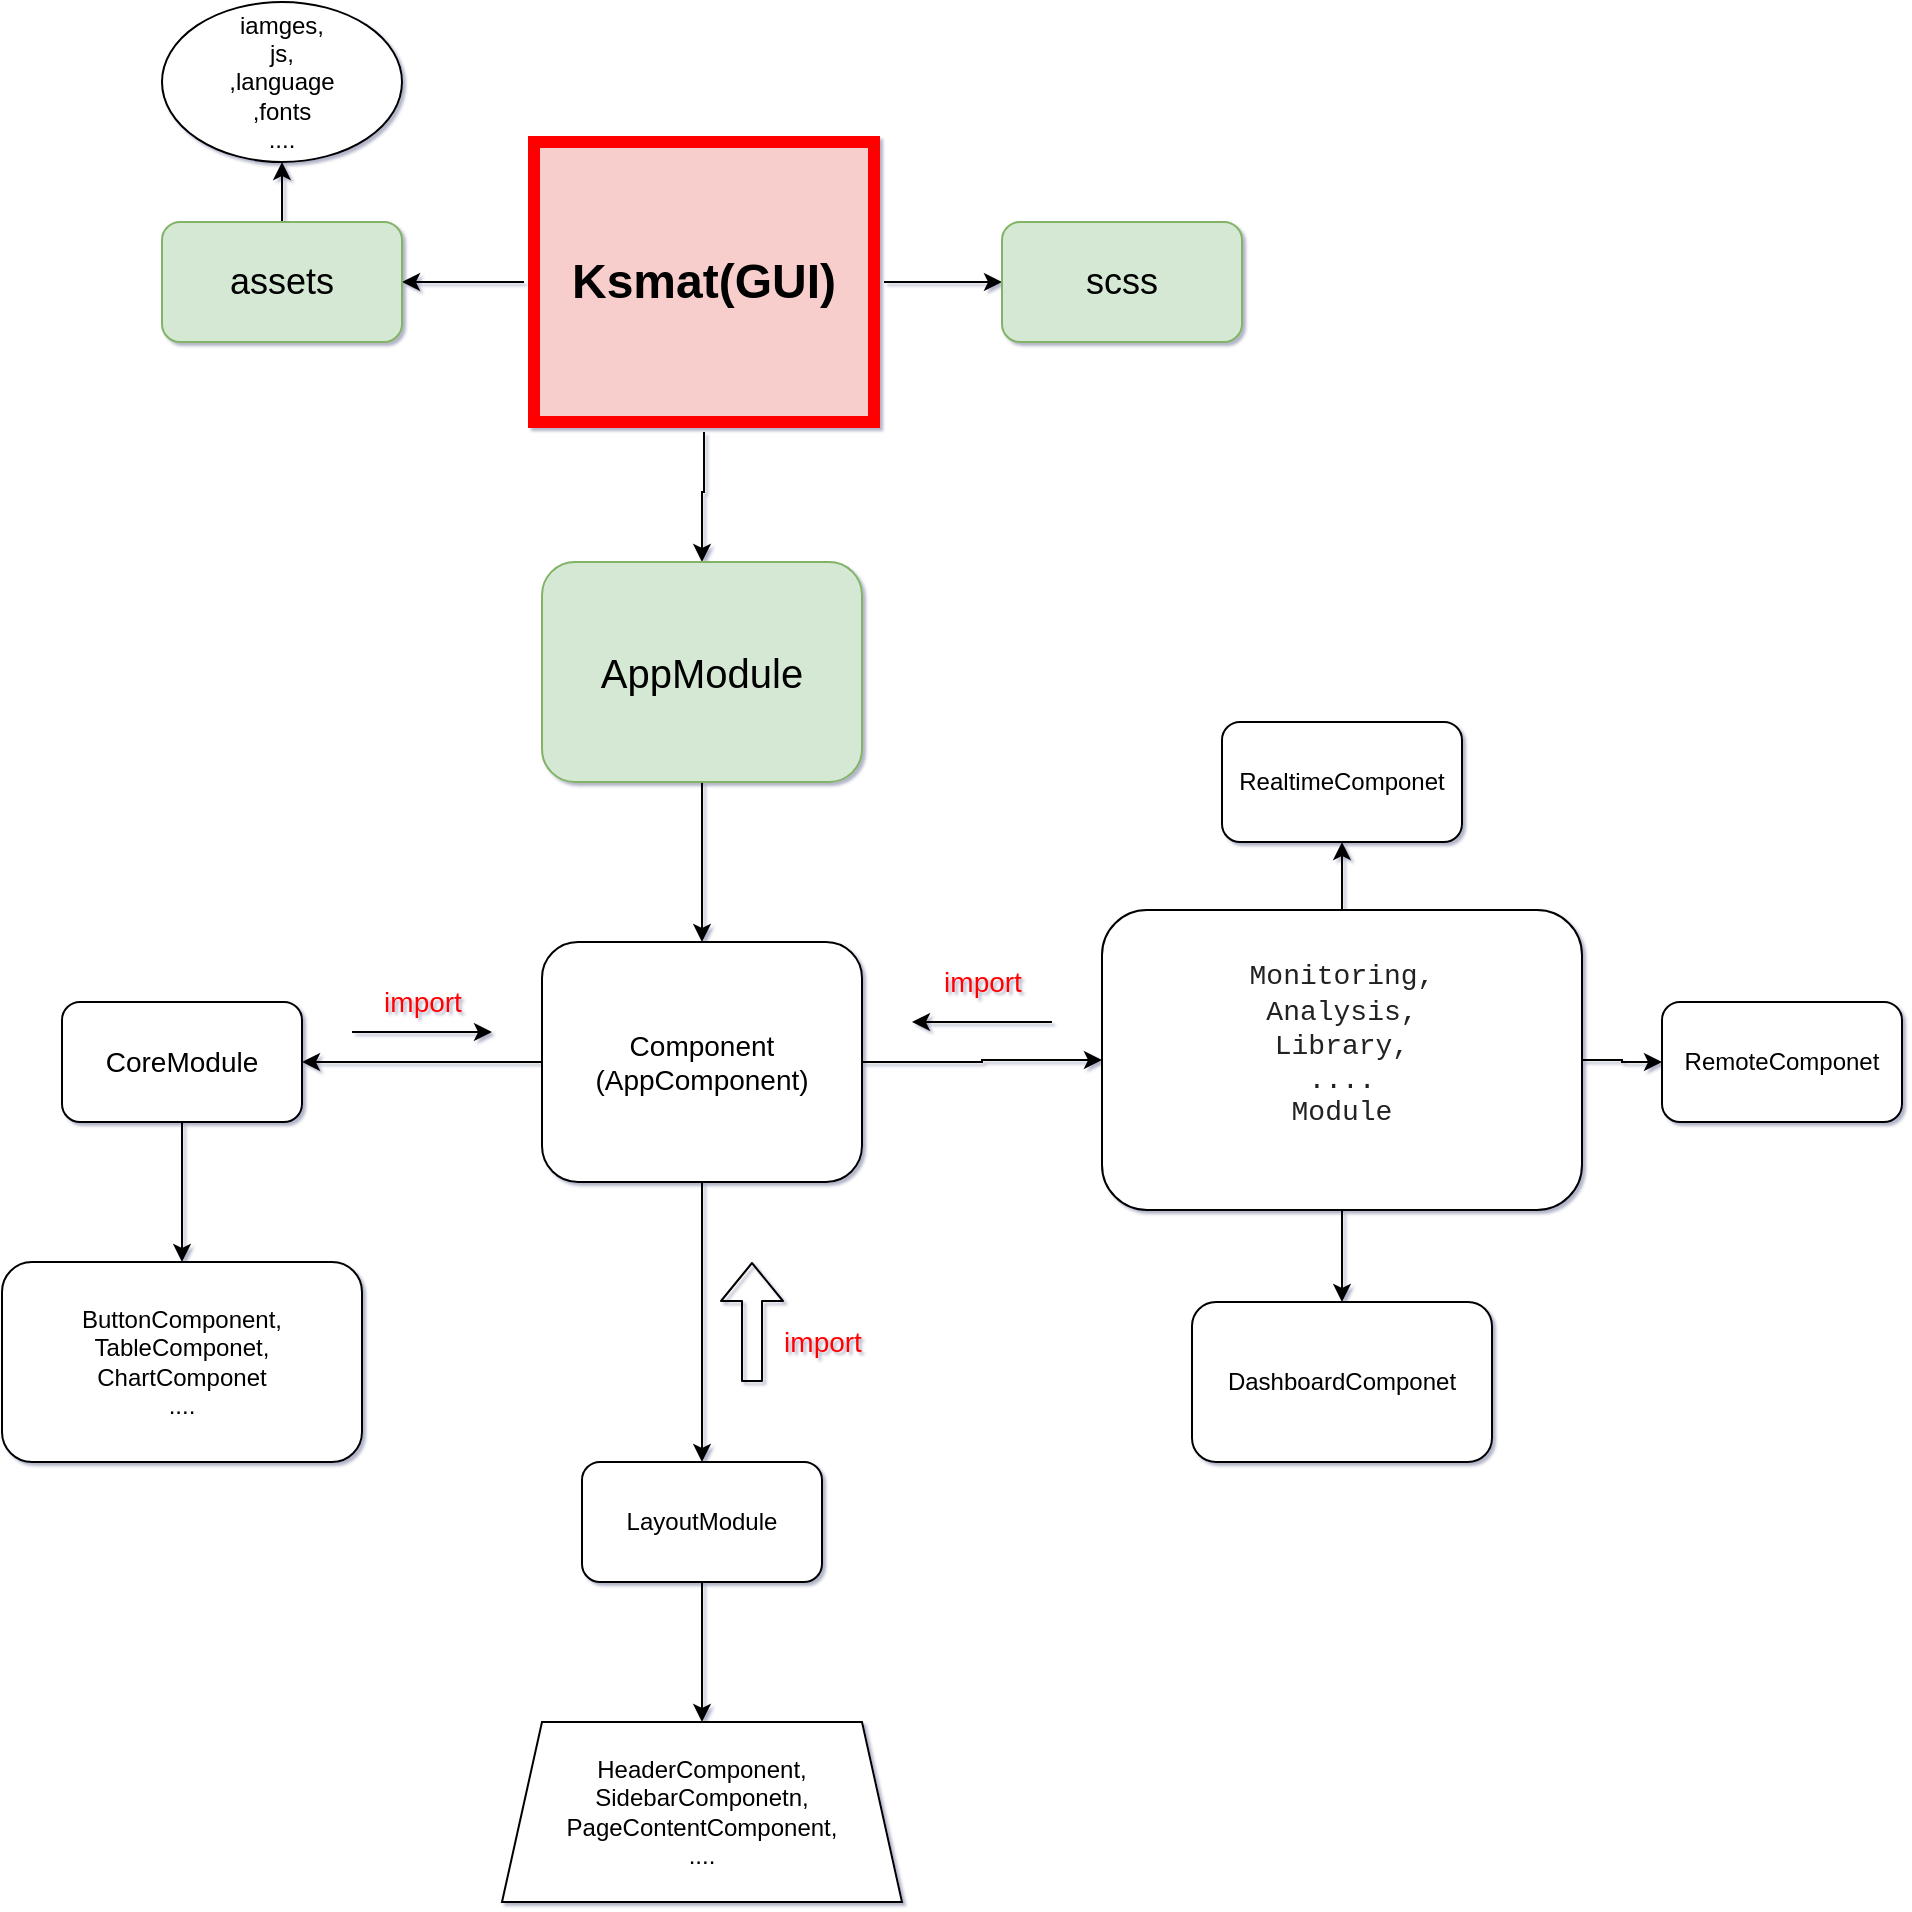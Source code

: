 <mxfile version="14.5.1" type="github"><diagram id="_mAN-hOwhisoGnZAezT8" name="Page-1"><mxGraphModel dx="2031" dy="2189" grid="1" gridSize="10" guides="0" tooltips="1" connect="1" arrows="1" fold="1" page="1" pageScale="1" pageWidth="850" pageHeight="1100" background="none" math="0" shadow="1"><root><mxCell id="0"/><mxCell id="1" parent="0"/><mxCell id="lqyu58ub1_GLLZI9142Z-4" value="" style="edgeStyle=orthogonalEdgeStyle;rounded=0;orthogonalLoop=1;jettySize=auto;html=1;" edge="1" parent="1" source="lqyu58ub1_GLLZI9142Z-1" target="lqyu58ub1_GLLZI9142Z-2"><mxGeometry relative="1" as="geometry"/></mxCell><mxCell id="lqyu58ub1_GLLZI9142Z-9" value="" style="edgeStyle=orthogonalEdgeStyle;rounded=0;orthogonalLoop=1;jettySize=auto;html=1;" edge="1" parent="1" source="lqyu58ub1_GLLZI9142Z-1" target="lqyu58ub1_GLLZI9142Z-5"><mxGeometry relative="1" as="geometry"/></mxCell><mxCell id="lqyu58ub1_GLLZI9142Z-12" value="" style="edgeStyle=orthogonalEdgeStyle;rounded=0;orthogonalLoop=1;jettySize=auto;html=1;" edge="1" parent="1" source="lqyu58ub1_GLLZI9142Z-1" target="lqyu58ub1_GLLZI9142Z-11"><mxGeometry relative="1" as="geometry"/></mxCell><mxCell id="lqyu58ub1_GLLZI9142Z-1" value="&lt;b&gt;&lt;font style=&quot;font-size: 24px&quot;&gt;Ksmat(GUI)&lt;/font&gt;&lt;/b&gt;" style="rounded=0;whiteSpace=wrap;html=1;strokeWidth=6;perimeterSpacing=5;fillColor=#f8cecc;strokeColor=#FF0000;" vertex="1" parent="1"><mxGeometry x="761" y="-980" width="170" height="140" as="geometry"/></mxCell><mxCell id="lqyu58ub1_GLLZI9142Z-35" value="" style="edgeStyle=orthogonalEdgeStyle;rounded=0;orthogonalLoop=1;jettySize=auto;html=1;" edge="1" parent="1" source="lqyu58ub1_GLLZI9142Z-2" target="lqyu58ub1_GLLZI9142Z-34"><mxGeometry relative="1" as="geometry"/></mxCell><mxCell id="lqyu58ub1_GLLZI9142Z-2" value="&lt;font style=&quot;font-size: 20px&quot;&gt;AppModule&lt;/font&gt;" style="rounded=1;whiteSpace=wrap;html=1;fillColor=#d5e8d4;strokeColor=#82b366;" vertex="1" parent="1"><mxGeometry x="765" y="-770" width="160" height="110" as="geometry"/></mxCell><mxCell id="lqyu58ub1_GLLZI9142Z-14" value="" style="edgeStyle=orthogonalEdgeStyle;rounded=0;orthogonalLoop=1;jettySize=auto;html=1;" edge="1" parent="1" source="lqyu58ub1_GLLZI9142Z-5" target="lqyu58ub1_GLLZI9142Z-13"><mxGeometry relative="1" as="geometry"/></mxCell><mxCell id="lqyu58ub1_GLLZI9142Z-5" value="&lt;font style=&quot;font-size: 18px&quot;&gt;assets&lt;/font&gt;" style="rounded=1;whiteSpace=wrap;html=1;fillColor=#d5e8d4;strokeColor=#82b366;" vertex="1" parent="1"><mxGeometry x="575" y="-940" width="120" height="60" as="geometry"/></mxCell><mxCell id="lqyu58ub1_GLLZI9142Z-11" value="&lt;font style=&quot;font-size: 18px&quot;&gt;scss&lt;/font&gt;" style="rounded=1;whiteSpace=wrap;html=1;fillColor=#d5e8d4;strokeColor=#82b366;" vertex="1" parent="1"><mxGeometry x="995" y="-940" width="120" height="60" as="geometry"/></mxCell><mxCell id="lqyu58ub1_GLLZI9142Z-13" value="iamges,&lt;br&gt;js,&lt;br&gt;,language&lt;br&gt;,fonts&lt;br&gt;...." style="ellipse;whiteSpace=wrap;html=1;rounded=1;" vertex="1" parent="1"><mxGeometry x="575" y="-1050" width="120" height="80" as="geometry"/></mxCell><mxCell id="lqyu58ub1_GLLZI9142Z-31" value="&lt;font color=&quot;#ff0000&quot; style=&quot;font-size: 14px&quot;&gt;import&lt;/font&gt;" style="text;html=1;align=center;verticalAlign=middle;resizable=0;points=[];autosize=1;" vertex="1" parent="1"><mxGeometry x="960" y="-570" width="50" height="20" as="geometry"/></mxCell><mxCell id="lqyu58ub1_GLLZI9142Z-37" value="" style="edgeStyle=orthogonalEdgeStyle;rounded=0;orthogonalLoop=1;jettySize=auto;html=1;" edge="1" parent="1" source="lqyu58ub1_GLLZI9142Z-34" target="lqyu58ub1_GLLZI9142Z-36"><mxGeometry relative="1" as="geometry"/></mxCell><mxCell id="lqyu58ub1_GLLZI9142Z-39" value="" style="edgeStyle=orthogonalEdgeStyle;rounded=0;orthogonalLoop=1;jettySize=auto;html=1;" edge="1" parent="1" source="lqyu58ub1_GLLZI9142Z-34" target="lqyu58ub1_GLLZI9142Z-38"><mxGeometry relative="1" as="geometry"/></mxCell><mxCell id="lqyu58ub1_GLLZI9142Z-41" value="" style="edgeStyle=orthogonalEdgeStyle;rounded=0;orthogonalLoop=1;jettySize=auto;html=1;" edge="1" parent="1" source="lqyu58ub1_GLLZI9142Z-34" target="lqyu58ub1_GLLZI9142Z-40"><mxGeometry relative="1" as="geometry"/></mxCell><mxCell id="lqyu58ub1_GLLZI9142Z-34" value="&lt;font style=&quot;font-size: 14px&quot;&gt;Component&lt;br&gt;(AppComponent)&lt;/font&gt;" style="whiteSpace=wrap;html=1;rounded=1;" vertex="1" parent="1"><mxGeometry x="765" y="-580" width="160" height="120" as="geometry"/></mxCell><mxCell id="lqyu58ub1_GLLZI9142Z-45" value="" style="edgeStyle=orthogonalEdgeStyle;rounded=0;orthogonalLoop=1;jettySize=auto;html=1;" edge="1" parent="1" source="lqyu58ub1_GLLZI9142Z-36" target="lqyu58ub1_GLLZI9142Z-44"><mxGeometry relative="1" as="geometry"/></mxCell><mxCell id="lqyu58ub1_GLLZI9142Z-36" value="&lt;font style=&quot;font-size: 14px&quot;&gt;CoreModule&lt;/font&gt;" style="whiteSpace=wrap;html=1;rounded=1;" vertex="1" parent="1"><mxGeometry x="525" y="-550" width="120" height="60" as="geometry"/></mxCell><mxCell id="lqyu58ub1_GLLZI9142Z-43" value="" style="edgeStyle=orthogonalEdgeStyle;rounded=0;orthogonalLoop=1;jettySize=auto;html=1;" edge="1" parent="1" source="lqyu58ub1_GLLZI9142Z-38" target="lqyu58ub1_GLLZI9142Z-42"><mxGeometry relative="1" as="geometry"/></mxCell><mxCell id="lqyu58ub1_GLLZI9142Z-38" value="LayoutModule" style="whiteSpace=wrap;html=1;rounded=1;" vertex="1" parent="1"><mxGeometry x="785" y="-320" width="120" height="60" as="geometry"/></mxCell><mxCell id="lqyu58ub1_GLLZI9142Z-47" value="" style="edgeStyle=orthogonalEdgeStyle;rounded=0;orthogonalLoop=1;jettySize=auto;html=1;" edge="1" parent="1" source="lqyu58ub1_GLLZI9142Z-40" target="lqyu58ub1_GLLZI9142Z-46"><mxGeometry relative="1" as="geometry"/></mxCell><mxCell id="lqyu58ub1_GLLZI9142Z-49" value="" style="edgeStyle=orthogonalEdgeStyle;rounded=0;orthogonalLoop=1;jettySize=auto;html=1;" edge="1" parent="1" source="lqyu58ub1_GLLZI9142Z-40" target="lqyu58ub1_GLLZI9142Z-48"><mxGeometry relative="1" as="geometry"/></mxCell><mxCell id="lqyu58ub1_GLLZI9142Z-51" value="" style="edgeStyle=orthogonalEdgeStyle;rounded=0;orthogonalLoop=1;jettySize=auto;html=1;" edge="1" parent="1" source="lqyu58ub1_GLLZI9142Z-40" target="lqyu58ub1_GLLZI9142Z-50"><mxGeometry relative="1" as="geometry"/></mxCell><mxCell id="lqyu58ub1_GLLZI9142Z-40" value="&lt;font style=&quot;font-size: 14px&quot;&gt;&lt;span style=&quot;color: rgb(34 , 34 , 34) ; font-family: &amp;#34;consolas&amp;#34; , &amp;#34;lucida console&amp;#34; , &amp;#34;courier new&amp;#34; , monospace ; text-align: left ; background-color: rgb(255 , 255 , 255)&quot;&gt;Monitoring,&lt;br&gt;&lt;/span&gt;&lt;span style=&quot;color: rgb(34 , 34 , 34) ; font-family: &amp;#34;consolas&amp;#34; , &amp;#34;lucida console&amp;#34; , &amp;#34;courier new&amp;#34; , monospace ; text-align: left ; background-color: rgb(255 , 255 , 255)&quot;&gt;Analysis,&lt;br&gt;&lt;/span&gt;&lt;/font&gt;&lt;span style=&quot;color: rgb(34 , 34 , 34) ; font-family: &amp;#34;consolas&amp;#34; , &amp;#34;lucida console&amp;#34; , &amp;#34;courier new&amp;#34; , monospace ; text-align: left ; background-color: rgb(255 , 255 , 255) ; font-size: 14px&quot;&gt;&lt;font style=&quot;font-size: 14px&quot;&gt;Library,&lt;br&gt;....&lt;br&gt;Module&lt;br&gt;&lt;/font&gt;&lt;br&gt;&lt;/span&gt;" style="whiteSpace=wrap;html=1;rounded=1;" vertex="1" parent="1"><mxGeometry x="1045" y="-596" width="240" height="150" as="geometry"/></mxCell><mxCell id="lqyu58ub1_GLLZI9142Z-42" value="HeaderComponent,&lt;br&gt;SidebarComponetn,&lt;br&gt;PageContentComponent,&lt;br&gt;...." style="shape=trapezoid;perimeter=trapezoidPerimeter;whiteSpace=wrap;html=1;fixedSize=1;rounded=0;" vertex="1" parent="1"><mxGeometry x="745" y="-190" width="200" height="90" as="geometry"/></mxCell><mxCell id="lqyu58ub1_GLLZI9142Z-44" value="ButtonComponent,&lt;br&gt;TableComponet,&lt;br&gt;ChartComponet&lt;br&gt;...." style="whiteSpace=wrap;html=1;rounded=1;" vertex="1" parent="1"><mxGeometry x="495" y="-420" width="180" height="100" as="geometry"/></mxCell><mxCell id="lqyu58ub1_GLLZI9142Z-46" value="RealtimeComponet" style="whiteSpace=wrap;html=1;rounded=1;" vertex="1" parent="1"><mxGeometry x="1105" y="-690" width="120" height="60" as="geometry"/></mxCell><mxCell id="lqyu58ub1_GLLZI9142Z-48" value="DashboardComponet&lt;br&gt;" style="whiteSpace=wrap;html=1;rounded=1;" vertex="1" parent="1"><mxGeometry x="1090" y="-400" width="150" height="80" as="geometry"/></mxCell><mxCell id="lqyu58ub1_GLLZI9142Z-50" value="RemoteComponet&lt;br&gt;" style="whiteSpace=wrap;html=1;rounded=1;" vertex="1" parent="1"><mxGeometry x="1325" y="-550" width="120" height="60" as="geometry"/></mxCell><mxCell id="lqyu58ub1_GLLZI9142Z-59" value="" style="endArrow=classic;html=1;" edge="1" parent="1"><mxGeometry width="50" height="50" relative="1" as="geometry"><mxPoint x="1020" y="-540" as="sourcePoint"/><mxPoint x="950" y="-540" as="targetPoint"/></mxGeometry></mxCell><mxCell id="lqyu58ub1_GLLZI9142Z-60" value="&lt;font color=&quot;#ff0000&quot; style=&quot;font-size: 14px&quot;&gt;import&lt;/font&gt;" style="text;html=1;align=center;verticalAlign=middle;resizable=0;points=[];autosize=1;" vertex="1" parent="1"><mxGeometry x="680" y="-560" width="50" height="20" as="geometry"/></mxCell><mxCell id="lqyu58ub1_GLLZI9142Z-61" value="" style="endArrow=classic;html=1;" edge="1" parent="1"><mxGeometry width="50" height="50" relative="1" as="geometry"><mxPoint x="670" y="-535" as="sourcePoint"/><mxPoint x="740" y="-535" as="targetPoint"/><Array as="points"><mxPoint x="730" y="-535"/></Array></mxGeometry></mxCell><mxCell id="lqyu58ub1_GLLZI9142Z-62" value="&lt;font color=&quot;#ff0000&quot; style=&quot;font-size: 14px&quot;&gt;import&lt;/font&gt;" style="text;html=1;align=center;verticalAlign=middle;resizable=0;points=[];autosize=1;" vertex="1" parent="1"><mxGeometry x="880" y="-390" width="50" height="20" as="geometry"/></mxCell><mxCell id="lqyu58ub1_GLLZI9142Z-64" value="" style="shape=flexArrow;endArrow=classic;html=1;" edge="1" parent="1"><mxGeometry width="50" height="50" relative="1" as="geometry"><mxPoint x="870" y="-360" as="sourcePoint"/><mxPoint x="870" y="-420" as="targetPoint"/></mxGeometry></mxCell></root></mxGraphModel></diagram></mxfile>